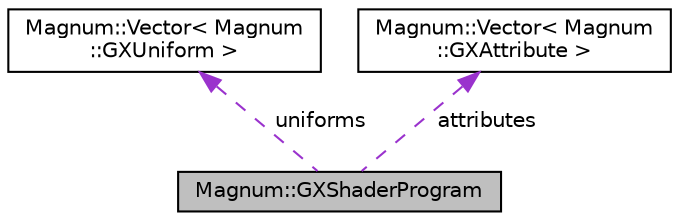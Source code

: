 digraph "Magnum::GXShaderProgram"
{
  edge [fontname="Helvetica",fontsize="10",labelfontname="Helvetica",labelfontsize="10"];
  node [fontname="Helvetica",fontsize="10",shape=record];
  Node1 [label="Magnum::GXShaderProgram",height=0.2,width=0.4,color="black", fillcolor="grey75", style="filled", fontcolor="black"];
  Node2 -> Node1 [dir="back",color="darkorchid3",fontsize="10",style="dashed",label=" uniforms" ,fontname="Helvetica"];
  Node2 [label="Magnum::Vector\< Magnum\l::GXUniform \>",height=0.2,width=0.4,color="black", fillcolor="white", style="filled",URL="$class_magnum_1_1_vector.html"];
  Node3 -> Node1 [dir="back",color="darkorchid3",fontsize="10",style="dashed",label=" attributes" ,fontname="Helvetica"];
  Node3 [label="Magnum::Vector\< Magnum\l::GXAttribute \>",height=0.2,width=0.4,color="black", fillcolor="white", style="filled",URL="$class_magnum_1_1_vector.html"];
}
